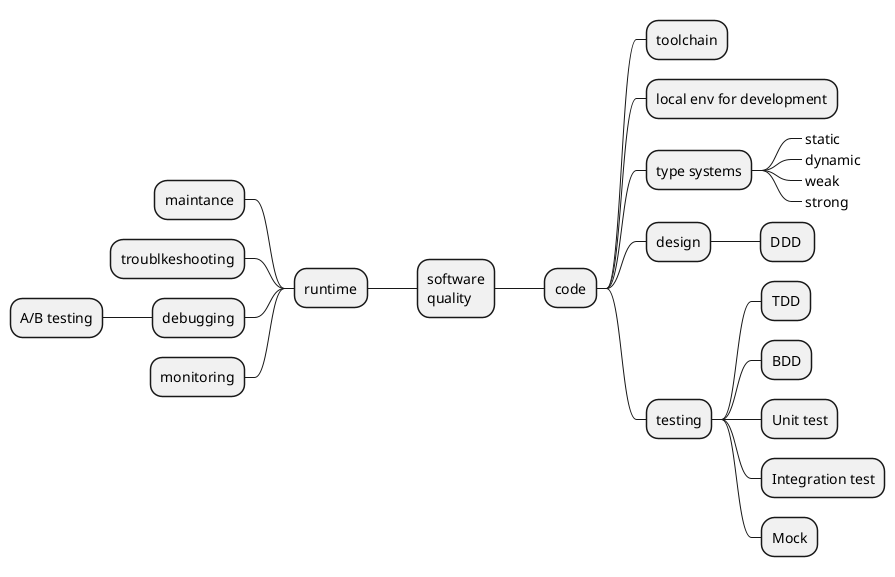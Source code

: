 @startmindmap
+ software\nquality
++ code
+++ toolchain
+++ local env for development
+++ type systems
++++_ static
++++_ dynamic
++++_ weak
++++_ strong
+++ design
++++ DDD 
+++ testing
++++ TDD
++++ BDD
++++ Unit test
++++ Integration test
++++ Mock
-- runtime
--- maintance
--- troublkeshooting
--- debugging
---- A/B testing
--- monitoring
@endmindmap
